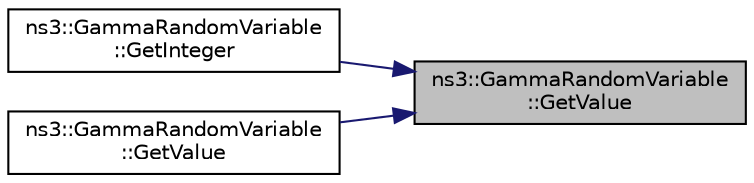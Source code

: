 digraph "ns3::GammaRandomVariable::GetValue"
{
 // LATEX_PDF_SIZE
  edge [fontname="Helvetica",fontsize="10",labelfontname="Helvetica",labelfontsize="10"];
  node [fontname="Helvetica",fontsize="10",shape=record];
  rankdir="RL";
  Node1 [label="ns3::GammaRandomVariable\l::GetValue",height=0.2,width=0.4,color="black", fillcolor="grey75", style="filled", fontcolor="black",tooltip="Returns a random double from a gamma distribution with the current alpha and beta."];
  Node1 -> Node2 [dir="back",color="midnightblue",fontsize="10",style="solid",fontname="Helvetica"];
  Node2 [label="ns3::GammaRandomVariable\l::GetInteger",height=0.2,width=0.4,color="black", fillcolor="white", style="filled",URL="$classns3_1_1_gamma_random_variable.html#a1908ecc336f1897358292718b9db4759",tooltip="Returns a random unsigned integer from a gamma distribution with the specified alpha and beta."];
  Node1 -> Node3 [dir="back",color="midnightblue",fontsize="10",style="solid",fontname="Helvetica"];
  Node3 [label="ns3::GammaRandomVariable\l::GetValue",height=0.2,width=0.4,color="black", fillcolor="white", style="filled",URL="$classns3_1_1_gamma_random_variable.html#a4bc336892413eab5ba6e1a046cda8bde",tooltip="Returns a random double from a gamma distribution with the specified alpha and beta."];
}
